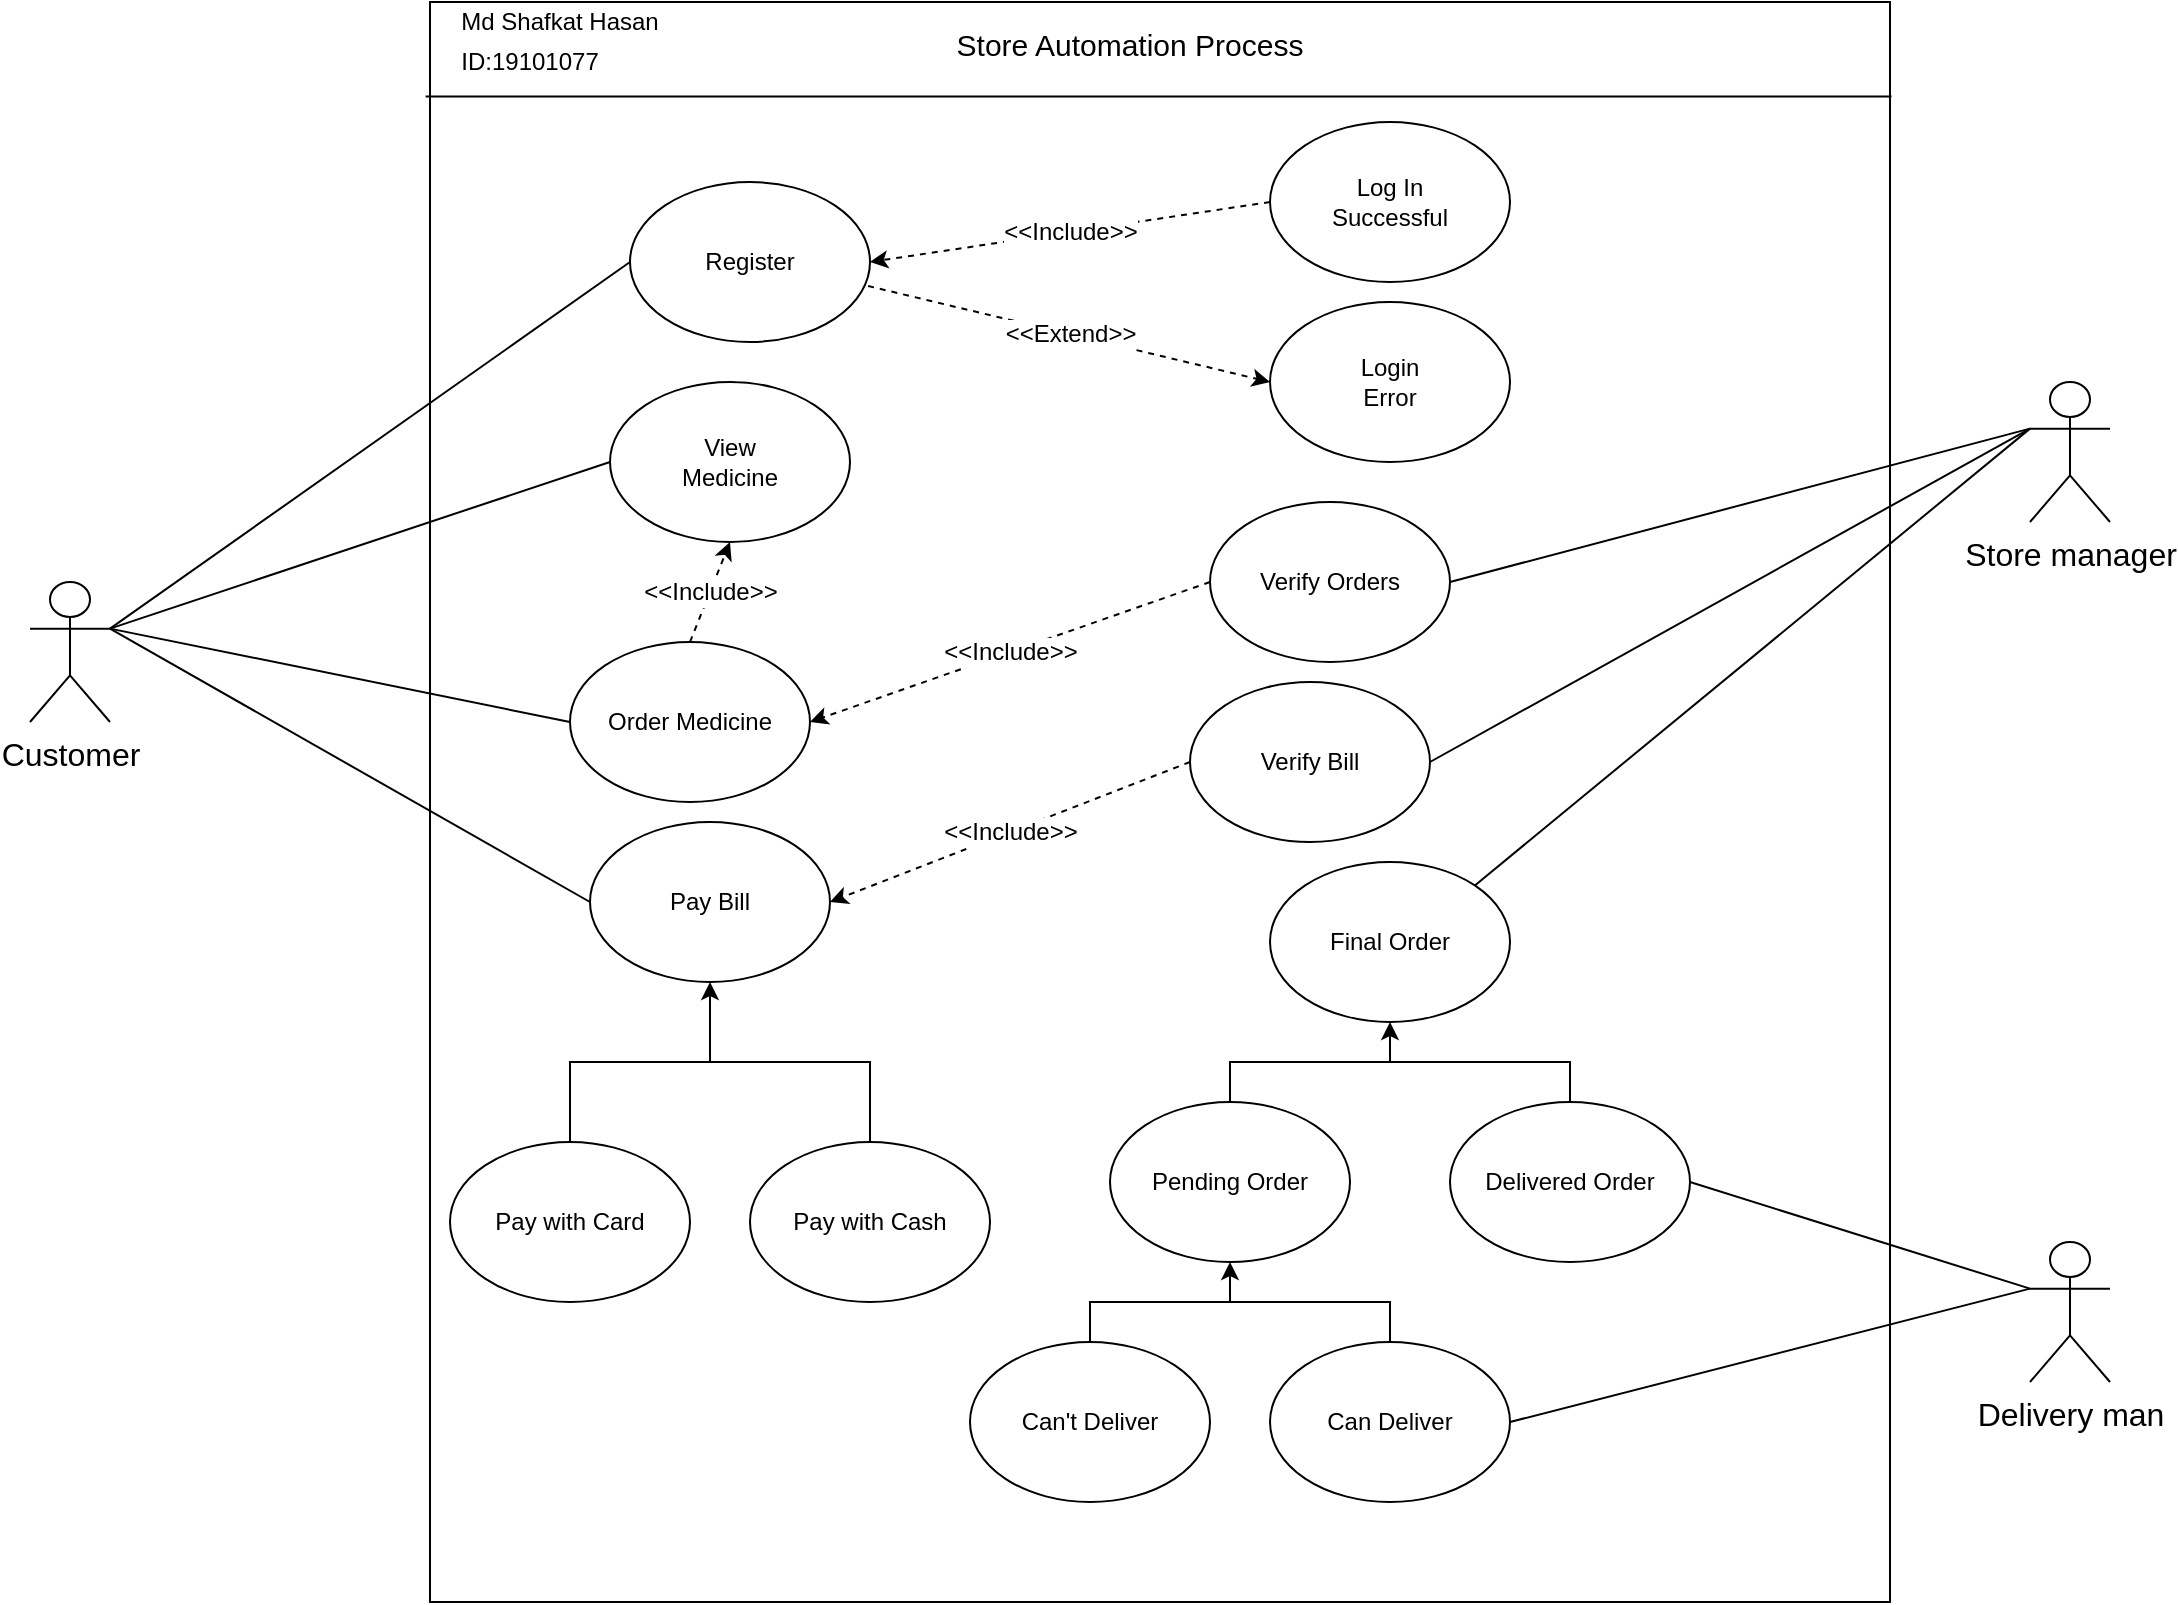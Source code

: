 <mxfile version="14.4.9" type="google"><diagram id="saSY7RsycjFxRty59Pc9" name="Page-1"><mxGraphModel dx="2272" dy="789" grid="1" gridSize="10" guides="1" tooltips="1" connect="1" arrows="1" fold="1" page="1" pageScale="1" pageWidth="850" pageHeight="1100" math="0" shadow="0"><root><mxCell id="0"/><mxCell id="1" parent="0"/><mxCell id="V-uvSadQKfZlW_bZSl3q-54" style="edgeStyle=none;rounded=0;orthogonalLoop=1;jettySize=auto;html=1;exitX=0;exitY=0.333;exitDx=0;exitDy=0;exitPerimeter=0;entryX=1;entryY=0;entryDx=0;entryDy=0;endArrow=none;endFill=0;" parent="1" source="3oHSzejGMJqSEmPIfP0Z-1" target="V-uvSadQKfZlW_bZSl3q-53" edge="1"><mxGeometry relative="1" as="geometry"/></mxCell><mxCell id="3oHSzejGMJqSEmPIfP0Z-1" value="&lt;span style=&quot;font-family: &amp;#34;arial&amp;#34; , &amp;#34;helvetica&amp;#34; , sans-serif ; font-size: 16px ; text-align: left&quot;&gt;Store&amp;nbsp;&lt;/span&gt;&lt;span style=&quot;font-family: &amp;#34;arial&amp;#34; , &amp;#34;helvetica&amp;#34; , sans-serif ; font-size: 16px ; text-align: left&quot;&gt;manager&lt;/span&gt;" style="shape=umlActor;verticalLabelPosition=bottom;verticalAlign=top;html=1;outlineConnect=0;" parent="1" vertex="1"><mxGeometry x="670" y="220" width="40" height="70" as="geometry"/></mxCell><mxCell id="V-uvSadQKfZlW_bZSl3q-40" style="rounded=0;orthogonalLoop=1;jettySize=auto;html=1;exitX=1;exitY=0.333;exitDx=0;exitDy=0;exitPerimeter=0;entryX=0;entryY=0.5;entryDx=0;entryDy=0;endArrow=none;endFill=0;" parent="1" source="3oHSzejGMJqSEmPIfP0Z-2" target="V-uvSadQKfZlW_bZSl3q-32" edge="1"><mxGeometry relative="1" as="geometry"/></mxCell><mxCell id="V-uvSadQKfZlW_bZSl3q-41" style="edgeStyle=none;rounded=0;orthogonalLoop=1;jettySize=auto;html=1;exitX=1;exitY=0.333;exitDx=0;exitDy=0;exitPerimeter=0;entryX=0;entryY=0.5;entryDx=0;entryDy=0;endArrow=none;endFill=0;" parent="1" source="3oHSzejGMJqSEmPIfP0Z-2" target="V-uvSadQKfZlW_bZSl3q-33" edge="1"><mxGeometry relative="1" as="geometry"/></mxCell><mxCell id="3oHSzejGMJqSEmPIfP0Z-2" value="&lt;span style=&quot;font-family: &amp;#34;arial&amp;#34; , &amp;#34;helvetica&amp;#34; , sans-serif ; font-size: 16px ; text-align: left&quot;&gt;Customer&lt;/span&gt;" style="shape=umlActor;verticalLabelPosition=bottom;verticalAlign=top;html=1;outlineConnect=0;" parent="1" vertex="1"><mxGeometry x="-330" y="320" width="40" height="70" as="geometry"/></mxCell><mxCell id="3oHSzejGMJqSEmPIfP0Z-3" value="&lt;span style=&quot;font-family: &amp;#34;arial&amp;#34; , &amp;#34;helvetica&amp;#34; , sans-serif ; font-size: 16px ; text-align: left&quot;&gt;Delivery&amp;nbsp;&lt;/span&gt;&lt;span style=&quot;font-family: &amp;#34;arial&amp;#34; , &amp;#34;helvetica&amp;#34; , sans-serif ; font-size: 16px ; text-align: left&quot;&gt;man&lt;/span&gt;" style="shape=umlActor;verticalLabelPosition=bottom;verticalAlign=top;html=1;outlineConnect=0;" parent="1" vertex="1"><mxGeometry x="670" y="650" width="40" height="70" as="geometry"/></mxCell><mxCell id="V-uvSadQKfZlW_bZSl3q-10" value="" style="group;fillColor=none;" parent="1" vertex="1" connectable="0"><mxGeometry x="-130" y="30" width="730" height="800" as="geometry"/></mxCell><mxCell id="V-uvSadQKfZlW_bZSl3q-2" value="" style="rounded=0;whiteSpace=wrap;html=1;fillColor=none;" parent="V-uvSadQKfZlW_bZSl3q-10" vertex="1"><mxGeometry width="730" height="800" as="geometry"/></mxCell><mxCell id="V-uvSadQKfZlW_bZSl3q-4" value="" style="endArrow=none;html=1;entryX=1.001;entryY=0.059;entryDx=0;entryDy=0;entryPerimeter=0;exitX=-0.003;exitY=0.059;exitDx=0;exitDy=0;exitPerimeter=0;" parent="V-uvSadQKfZlW_bZSl3q-10" source="V-uvSadQKfZlW_bZSl3q-2" target="V-uvSadQKfZlW_bZSl3q-2" edge="1"><mxGeometry width="50" height="50" relative="1" as="geometry"><mxPoint x="30" y="94.957" as="sourcePoint"/><mxPoint x="450" y="135.652" as="targetPoint"/></mxGeometry></mxCell><mxCell id="V-uvSadQKfZlW_bZSl3q-5" value="&lt;font style=&quot;font-size: 15px&quot;&gt;Store Automation Process&lt;/font&gt;" style="text;html=1;strokeColor=none;fillColor=none;align=center;verticalAlign=middle;whiteSpace=wrap;rounded=0;" parent="V-uvSadQKfZlW_bZSl3q-10" vertex="1"><mxGeometry x="240" y="10.435" width="220" height="20.87" as="geometry"/></mxCell><mxCell id="V-uvSadQKfZlW_bZSl3q-11" value="Register" style="ellipse;whiteSpace=wrap;html=1;" parent="V-uvSadQKfZlW_bZSl3q-10" vertex="1"><mxGeometry x="100" y="90" width="120" height="80" as="geometry"/></mxCell><mxCell id="V-uvSadQKfZlW_bZSl3q-12" value="Log In&lt;br&gt;Successful" style="ellipse;whiteSpace=wrap;html=1;" parent="V-uvSadQKfZlW_bZSl3q-10" vertex="1"><mxGeometry x="420" y="60" width="120" height="80" as="geometry"/></mxCell><mxCell id="V-uvSadQKfZlW_bZSl3q-13" value="Login&lt;br&gt;Error" style="ellipse;whiteSpace=wrap;html=1;" parent="V-uvSadQKfZlW_bZSl3q-10" vertex="1"><mxGeometry x="420" y="150" width="120" height="80" as="geometry"/></mxCell><mxCell id="V-uvSadQKfZlW_bZSl3q-16" value="" style="endArrow=classic;html=1;dashed=1;exitX=0.992;exitY=0.65;exitDx=0;exitDy=0;exitPerimeter=0;entryX=0;entryY=0.5;entryDx=0;entryDy=0;" parent="V-uvSadQKfZlW_bZSl3q-10" source="V-uvSadQKfZlW_bZSl3q-11" target="V-uvSadQKfZlW_bZSl3q-13" edge="1"><mxGeometry relative="1" as="geometry"><mxPoint x="290" y="200" as="sourcePoint"/><mxPoint x="290" y="150" as="targetPoint"/></mxGeometry></mxCell><mxCell id="V-uvSadQKfZlW_bZSl3q-17" value="&lt;font style=&quot;font-size: 12px&quot;&gt;&amp;lt;&amp;lt;Extend&amp;gt;&amp;gt;&lt;/font&gt;" style="edgeLabel;resizable=0;html=1;align=center;verticalAlign=middle;" parent="V-uvSadQKfZlW_bZSl3q-16" connectable="0" vertex="1"><mxGeometry relative="1" as="geometry"/></mxCell><mxCell id="V-uvSadQKfZlW_bZSl3q-32" value="View&lt;br&gt;Medicine" style="ellipse;whiteSpace=wrap;html=1;" parent="V-uvSadQKfZlW_bZSl3q-10" vertex="1"><mxGeometry x="90" y="190" width="120" height="80" as="geometry"/></mxCell><mxCell id="V-uvSadQKfZlW_bZSl3q-33" value="Order Medicine" style="ellipse;whiteSpace=wrap;html=1;" parent="V-uvSadQKfZlW_bZSl3q-10" vertex="1"><mxGeometry x="70" y="320" width="120" height="80" as="geometry"/></mxCell><mxCell id="V-uvSadQKfZlW_bZSl3q-34" value="Pay Bill" style="ellipse;whiteSpace=wrap;html=1;" parent="V-uvSadQKfZlW_bZSl3q-10" vertex="1"><mxGeometry x="80" y="410" width="120" height="80" as="geometry"/></mxCell><mxCell id="V-uvSadQKfZlW_bZSl3q-35" value="Verify Orders" style="ellipse;whiteSpace=wrap;html=1;" parent="V-uvSadQKfZlW_bZSl3q-10" vertex="1"><mxGeometry x="390" y="250" width="120" height="80" as="geometry"/></mxCell><mxCell id="V-uvSadQKfZlW_bZSl3q-38" value="" style="endArrow=classic;html=1;dashed=1;entryX=1;entryY=0.5;entryDx=0;entryDy=0;exitX=0;exitY=0.5;exitDx=0;exitDy=0;" parent="V-uvSadQKfZlW_bZSl3q-10" source="V-uvSadQKfZlW_bZSl3q-35" target="V-uvSadQKfZlW_bZSl3q-33" edge="1"><mxGeometry relative="1" as="geometry"><mxPoint x="210" y="360" as="sourcePoint"/><mxPoint x="340" y="310" as="targetPoint"/></mxGeometry></mxCell><mxCell id="V-uvSadQKfZlW_bZSl3q-39" value="&lt;font style=&quot;font-size: 12px&quot;&gt;&amp;lt;&amp;lt;Include&amp;gt;&amp;gt;&lt;/font&gt;" style="edgeLabel;resizable=0;html=1;align=center;verticalAlign=middle;" parent="V-uvSadQKfZlW_bZSl3q-38" connectable="0" vertex="1"><mxGeometry relative="1" as="geometry"/></mxCell><mxCell id="V-uvSadQKfZlW_bZSl3q-44" value="Verify Bill" style="ellipse;whiteSpace=wrap;html=1;" parent="V-uvSadQKfZlW_bZSl3q-10" vertex="1"><mxGeometry x="380" y="340" width="120" height="80" as="geometry"/></mxCell><mxCell id="V-uvSadQKfZlW_bZSl3q-47" style="edgeStyle=orthogonalEdgeStyle;rounded=0;orthogonalLoop=1;jettySize=auto;html=1;exitX=0.5;exitY=0;exitDx=0;exitDy=0;entryX=0.5;entryY=1;entryDx=0;entryDy=0;endArrow=classic;endFill=1;" parent="V-uvSadQKfZlW_bZSl3q-10" source="V-uvSadQKfZlW_bZSl3q-45" target="V-uvSadQKfZlW_bZSl3q-34" edge="1"><mxGeometry relative="1" as="geometry"/></mxCell><mxCell id="V-uvSadQKfZlW_bZSl3q-45" value="Pay with Card" style="ellipse;whiteSpace=wrap;html=1;" parent="V-uvSadQKfZlW_bZSl3q-10" vertex="1"><mxGeometry x="10" y="570" width="120" height="80" as="geometry"/></mxCell><mxCell id="V-uvSadQKfZlW_bZSl3q-46" value="Pay with Cash" style="ellipse;whiteSpace=wrap;html=1;" parent="V-uvSadQKfZlW_bZSl3q-10" vertex="1"><mxGeometry x="160" y="570" width="120" height="80" as="geometry"/></mxCell><mxCell id="V-uvSadQKfZlW_bZSl3q-53" value="Final Order" style="ellipse;whiteSpace=wrap;html=1;" parent="V-uvSadQKfZlW_bZSl3q-10" vertex="1"><mxGeometry x="420" y="430" width="120" height="80" as="geometry"/></mxCell><mxCell id="V-uvSadQKfZlW_bZSl3q-56" value="" style="endArrow=classic;html=1;dashed=1;entryX=1;entryY=0.5;entryDx=0;entryDy=0;exitX=0;exitY=0.5;exitDx=0;exitDy=0;" parent="V-uvSadQKfZlW_bZSl3q-10" source="V-uvSadQKfZlW_bZSl3q-12" target="V-uvSadQKfZlW_bZSl3q-11" edge="1"><mxGeometry relative="1" as="geometry"><mxPoint x="400" y="80" as="sourcePoint"/><mxPoint x="210" y="140" as="targetPoint"/></mxGeometry></mxCell><mxCell id="V-uvSadQKfZlW_bZSl3q-57" value="&lt;font style=&quot;font-size: 12px&quot;&gt;&amp;lt;&amp;lt;Include&amp;gt;&amp;gt;&lt;/font&gt;" style="edgeLabel;resizable=0;html=1;align=center;verticalAlign=middle;" parent="V-uvSadQKfZlW_bZSl3q-56" connectable="0" vertex="1"><mxGeometry relative="1" as="geometry"/></mxCell><mxCell id="V-uvSadQKfZlW_bZSl3q-58" value="" style="endArrow=classic;html=1;dashed=1;entryX=1;entryY=0.5;entryDx=0;entryDy=0;exitX=0;exitY=0.5;exitDx=0;exitDy=0;" parent="V-uvSadQKfZlW_bZSl3q-10" source="V-uvSadQKfZlW_bZSl3q-44" target="V-uvSadQKfZlW_bZSl3q-34" edge="1"><mxGeometry relative="1" as="geometry"><mxPoint x="220" y="340" as="sourcePoint"/><mxPoint x="30" y="400" as="targetPoint"/></mxGeometry></mxCell><mxCell id="V-uvSadQKfZlW_bZSl3q-59" value="&lt;font style=&quot;font-size: 12px&quot;&gt;&amp;lt;&amp;lt;Include&amp;gt;&amp;gt;&lt;/font&gt;" style="edgeLabel;resizable=0;html=1;align=center;verticalAlign=middle;" parent="V-uvSadQKfZlW_bZSl3q-58" connectable="0" vertex="1"><mxGeometry relative="1" as="geometry"/></mxCell><mxCell id="V-uvSadQKfZlW_bZSl3q-62" style="edgeStyle=orthogonalEdgeStyle;rounded=0;orthogonalLoop=1;jettySize=auto;html=1;exitX=0.5;exitY=0;exitDx=0;exitDy=0;entryX=0.5;entryY=1;entryDx=0;entryDy=0;endArrow=classic;endFill=1;" parent="V-uvSadQKfZlW_bZSl3q-10" source="V-uvSadQKfZlW_bZSl3q-60" target="V-uvSadQKfZlW_bZSl3q-53" edge="1"><mxGeometry relative="1" as="geometry"/></mxCell><mxCell id="V-uvSadQKfZlW_bZSl3q-60" value="Pending Order" style="ellipse;whiteSpace=wrap;html=1;" parent="V-uvSadQKfZlW_bZSl3q-10" vertex="1"><mxGeometry x="340" y="550" width="120" height="80" as="geometry"/></mxCell><mxCell id="V-uvSadQKfZlW_bZSl3q-61" value="Delivered Order" style="ellipse;whiteSpace=wrap;html=1;" parent="V-uvSadQKfZlW_bZSl3q-10" vertex="1"><mxGeometry x="510" y="550" width="120" height="80" as="geometry"/></mxCell><mxCell id="V-uvSadQKfZlW_bZSl3q-66" value="Can Deliver" style="ellipse;whiteSpace=wrap;html=1;" parent="V-uvSadQKfZlW_bZSl3q-10" vertex="1"><mxGeometry x="420" y="670" width="120" height="80" as="geometry"/></mxCell><mxCell id="V-uvSadQKfZlW_bZSl3q-68" style="edgeStyle=orthogonalEdgeStyle;rounded=0;orthogonalLoop=1;jettySize=auto;html=1;exitX=0.5;exitY=0;exitDx=0;exitDy=0;endArrow=classic;endFill=1;" parent="V-uvSadQKfZlW_bZSl3q-10" source="V-uvSadQKfZlW_bZSl3q-67" target="V-uvSadQKfZlW_bZSl3q-60" edge="1"><mxGeometry relative="1" as="geometry"/></mxCell><mxCell id="V-uvSadQKfZlW_bZSl3q-67" value="Can't Deliver" style="ellipse;whiteSpace=wrap;html=1;" parent="V-uvSadQKfZlW_bZSl3q-10" vertex="1"><mxGeometry x="270" y="670" width="120" height="80" as="geometry"/></mxCell><mxCell id="V-uvSadQKfZlW_bZSl3q-73" value="ID:19101077" style="text;html=1;strokeColor=none;fillColor=none;align=center;verticalAlign=middle;whiteSpace=wrap;rounded=0;" parent="V-uvSadQKfZlW_bZSl3q-10" vertex="1"><mxGeometry x="30" y="20" width="40" height="20" as="geometry"/></mxCell><mxCell id="V-uvSadQKfZlW_bZSl3q-75" value="" style="endArrow=classic;html=1;dashed=1;entryX=0.5;entryY=1;entryDx=0;entryDy=0;exitX=0.5;exitY=0;exitDx=0;exitDy=0;" parent="V-uvSadQKfZlW_bZSl3q-10" source="V-uvSadQKfZlW_bZSl3q-33" target="V-uvSadQKfZlW_bZSl3q-32" edge="1"><mxGeometry relative="1" as="geometry"><mxPoint x="270" y="330" as="sourcePoint"/><mxPoint x="70" y="400" as="targetPoint"/></mxGeometry></mxCell><mxCell id="V-uvSadQKfZlW_bZSl3q-76" value="&lt;font style=&quot;font-size: 12px&quot;&gt;&amp;lt;&amp;lt;Include&amp;gt;&amp;gt;&lt;/font&gt;" style="edgeLabel;resizable=0;html=1;align=center;verticalAlign=middle;" parent="V-uvSadQKfZlW_bZSl3q-75" connectable="0" vertex="1"><mxGeometry relative="1" as="geometry"/></mxCell><mxCell id="V-uvSadQKfZlW_bZSl3q-77" value="Md Shafkat Hasan" style="text;html=1;strokeColor=none;fillColor=none;align=center;verticalAlign=middle;whiteSpace=wrap;rounded=0;" parent="V-uvSadQKfZlW_bZSl3q-10" vertex="1"><mxGeometry x="10" width="110" height="20" as="geometry"/></mxCell><mxCell id="V-uvSadQKfZlW_bZSl3q-42" style="edgeStyle=none;rounded=0;orthogonalLoop=1;jettySize=auto;html=1;exitX=0;exitY=0.5;exitDx=0;exitDy=0;entryX=1;entryY=0.333;entryDx=0;entryDy=0;entryPerimeter=0;endArrow=none;endFill=0;" parent="1" source="V-uvSadQKfZlW_bZSl3q-11" target="3oHSzejGMJqSEmPIfP0Z-2" edge="1"><mxGeometry relative="1" as="geometry"/></mxCell><mxCell id="V-uvSadQKfZlW_bZSl3q-43" style="edgeStyle=none;rounded=0;orthogonalLoop=1;jettySize=auto;html=1;exitX=1;exitY=0.5;exitDx=0;exitDy=0;entryX=0;entryY=0.333;entryDx=0;entryDy=0;entryPerimeter=0;endArrow=none;endFill=0;" parent="1" source="V-uvSadQKfZlW_bZSl3q-35" target="3oHSzejGMJqSEmPIfP0Z-1" edge="1"><mxGeometry relative="1" as="geometry"/></mxCell><mxCell id="V-uvSadQKfZlW_bZSl3q-49" style="rounded=0;orthogonalLoop=1;jettySize=auto;html=1;exitX=0;exitY=0.5;exitDx=0;exitDy=0;endArrow=none;endFill=0;entryX=1;entryY=0.333;entryDx=0;entryDy=0;entryPerimeter=0;" parent="1" source="V-uvSadQKfZlW_bZSl3q-34" target="3oHSzejGMJqSEmPIfP0Z-2" edge="1"><mxGeometry relative="1" as="geometry"><mxPoint x="-250" y="430" as="targetPoint"/></mxGeometry></mxCell><mxCell id="V-uvSadQKfZlW_bZSl3q-52" style="edgeStyle=none;rounded=0;orthogonalLoop=1;jettySize=auto;html=1;exitX=1;exitY=0.5;exitDx=0;exitDy=0;entryX=0;entryY=0.333;entryDx=0;entryDy=0;entryPerimeter=0;endArrow=none;endFill=0;" parent="1" source="V-uvSadQKfZlW_bZSl3q-44" target="3oHSzejGMJqSEmPIfP0Z-1" edge="1"><mxGeometry relative="1" as="geometry"/></mxCell><mxCell id="V-uvSadQKfZlW_bZSl3q-64" style="edgeStyle=orthogonalEdgeStyle;rounded=0;orthogonalLoop=1;jettySize=auto;html=1;exitX=0.5;exitY=0;exitDx=0;exitDy=0;endArrow=none;endFill=0;" parent="1" source="V-uvSadQKfZlW_bZSl3q-61" edge="1"><mxGeometry relative="1" as="geometry"><mxPoint x="310" y="560" as="targetPoint"/><Array as="points"><mxPoint x="440" y="560"/></Array></mxGeometry></mxCell><mxCell id="V-uvSadQKfZlW_bZSl3q-70" style="edgeStyle=orthogonalEdgeStyle;rounded=0;orthogonalLoop=1;jettySize=auto;html=1;exitX=0.5;exitY=0;exitDx=0;exitDy=0;endArrow=none;endFill=0;" parent="1" source="V-uvSadQKfZlW_bZSl3q-66" edge="1"><mxGeometry relative="1" as="geometry"><mxPoint x="270" y="680" as="targetPoint"/></mxGeometry></mxCell><mxCell id="V-uvSadQKfZlW_bZSl3q-71" style="rounded=0;orthogonalLoop=1;jettySize=auto;html=1;exitX=1;exitY=0.5;exitDx=0;exitDy=0;entryX=0;entryY=0.333;entryDx=0;entryDy=0;entryPerimeter=0;endArrow=none;endFill=0;" parent="1" source="V-uvSadQKfZlW_bZSl3q-61" target="3oHSzejGMJqSEmPIfP0Z-3" edge="1"><mxGeometry relative="1" as="geometry"/></mxCell><mxCell id="V-uvSadQKfZlW_bZSl3q-72" style="edgeStyle=none;rounded=0;orthogonalLoop=1;jettySize=auto;html=1;exitX=1;exitY=0.5;exitDx=0;exitDy=0;entryX=0;entryY=0.333;entryDx=0;entryDy=0;entryPerimeter=0;endArrow=none;endFill=0;" parent="1" source="V-uvSadQKfZlW_bZSl3q-66" target="3oHSzejGMJqSEmPIfP0Z-3" edge="1"><mxGeometry relative="1" as="geometry"/></mxCell><mxCell id="V-uvSadQKfZlW_bZSl3q-74" style="edgeStyle=orthogonalEdgeStyle;rounded=0;orthogonalLoop=1;jettySize=auto;html=1;exitX=0.5;exitY=0;exitDx=0;exitDy=0;endArrow=none;endFill=0;" parent="1" source="V-uvSadQKfZlW_bZSl3q-46" edge="1"><mxGeometry relative="1" as="geometry"><mxPoint x="10" y="560" as="targetPoint"/><Array as="points"><mxPoint x="90" y="560"/></Array></mxGeometry></mxCell></root></mxGraphModel></diagram></mxfile>